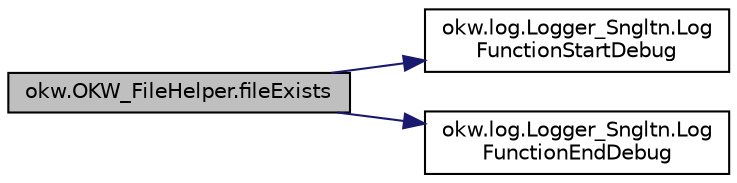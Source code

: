 digraph "okw.OKW_FileHelper.fileExists"
{
 // INTERACTIVE_SVG=YES
 // LATEX_PDF_SIZE
  edge [fontname="Helvetica",fontsize="10",labelfontname="Helvetica",labelfontsize="10"];
  node [fontname="Helvetica",fontsize="10",shape=record];
  rankdir="LR";
  Node52 [label="okw.OKW_FileHelper.fileExists",height=0.2,width=0.4,color="black", fillcolor="grey75", style="filled", fontcolor="black",tooltip="Prüft, ob die gegebene fpsPaFiNa Datei existiert."];
  Node52 -> Node53 [color="midnightblue",fontsize="10",style="solid",fontname="Helvetica"];
  Node53 [label="okw.log.Logger_Sngltn.Log\lFunctionStartDebug",height=0.2,width=0.4,color="black", fillcolor="white", style="filled",URL="$classokw_1_1log_1_1_logger___sngltn.html#a2d4c3d22d2a52b92873ee2f3853d9c42",tooltip="LogFunctionStartDebug:"];
  Node52 -> Node54 [color="midnightblue",fontsize="10",style="solid",fontname="Helvetica"];
  Node54 [label="okw.log.Logger_Sngltn.Log\lFunctionEndDebug",height=0.2,width=0.4,color="black", fillcolor="white", style="filled",URL="$classokw_1_1log_1_1_logger___sngltn.html#a91b192a4e0381f6d02b791693d0fab84",tooltip="LogFunctionEndDebug:"];
}

